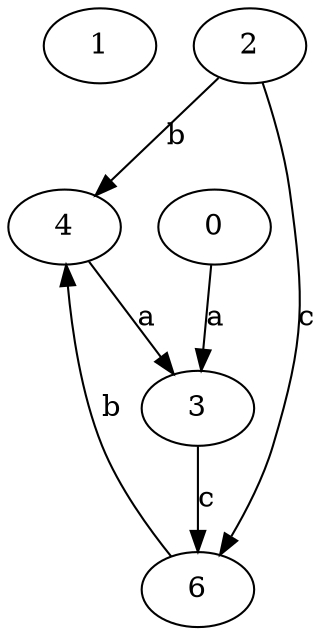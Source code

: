 strict digraph  {
1;
2;
0;
3;
4;
6;
2 -> 4  [label=b];
2 -> 6  [label=c];
0 -> 3  [label=a];
3 -> 6  [label=c];
4 -> 3  [label=a];
6 -> 4  [label=b];
}
